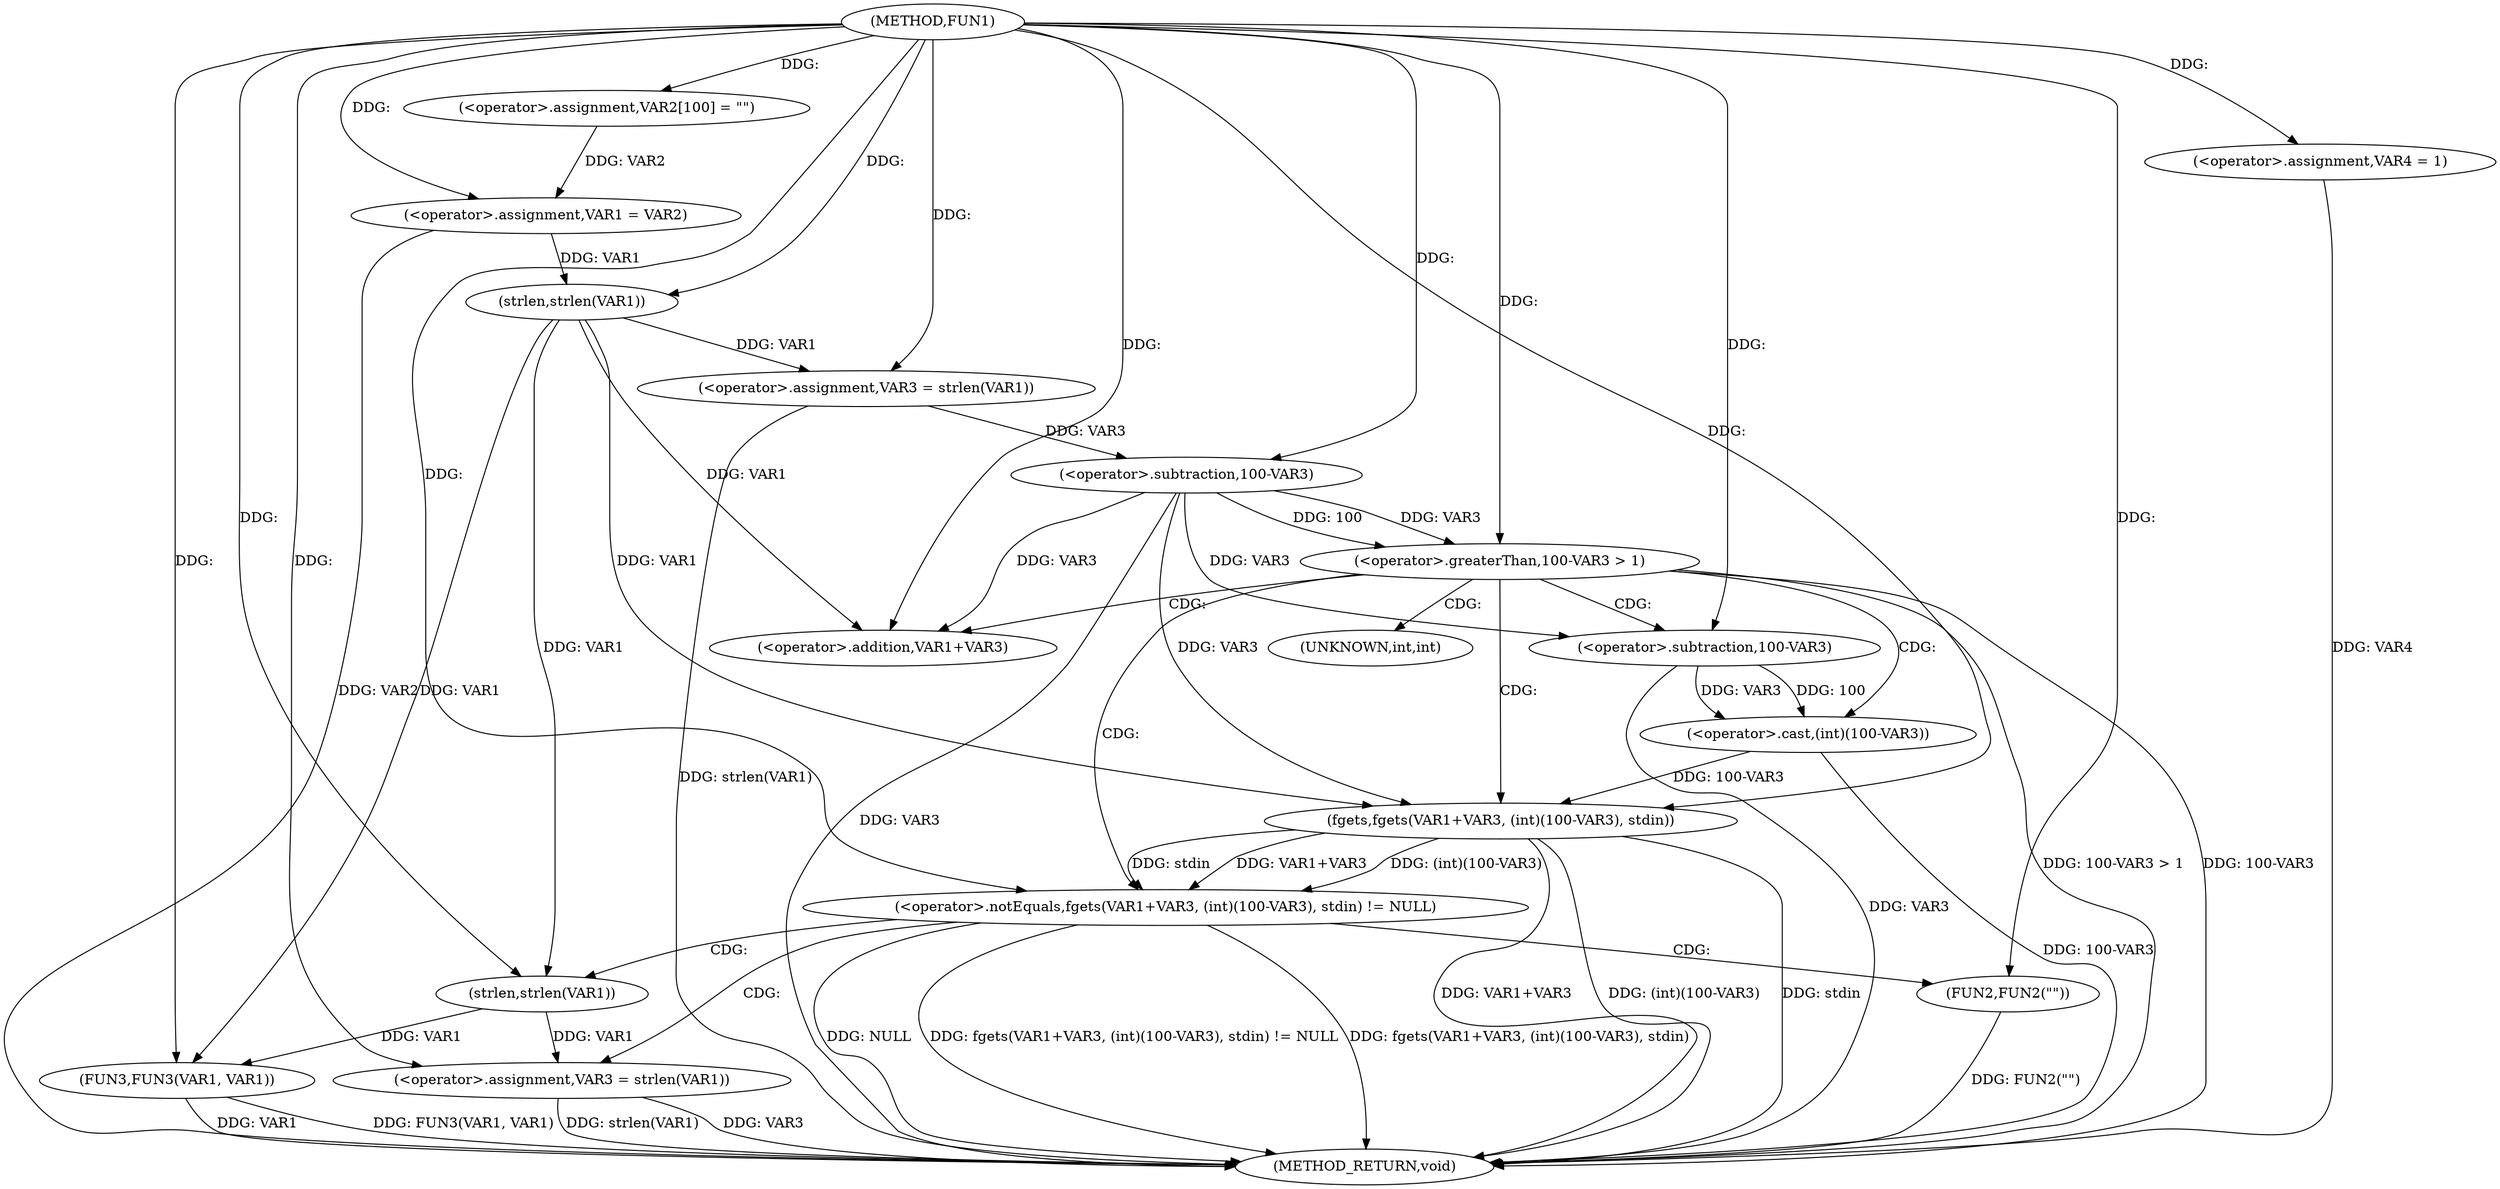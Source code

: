 digraph FUN1 {  
"1000100" [label = "(METHOD,FUN1)" ]
"1000152" [label = "(METHOD_RETURN,void)" ]
"1000104" [label = "(<operator>.assignment,VAR2[100] = \"\")" ]
"1000107" [label = "(<operator>.assignment,VAR1 = VAR2)" ]
"1000112" [label = "(<operator>.assignment,VAR3 = strlen(VAR1))" ]
"1000114" [label = "(strlen,strlen(VAR1))" ]
"1000117" [label = "(<operator>.greaterThan,100-VAR3 > 1)" ]
"1000118" [label = "(<operator>.subtraction,100-VAR3)" ]
"1000124" [label = "(<operator>.notEquals,fgets(VAR1+VAR3, (int)(100-VAR3), stdin) != NULL)" ]
"1000125" [label = "(fgets,fgets(VAR1+VAR3, (int)(100-VAR3), stdin))" ]
"1000126" [label = "(<operator>.addition,VAR1+VAR3)" ]
"1000129" [label = "(<operator>.cast,(int)(100-VAR3))" ]
"1000131" [label = "(<operator>.subtraction,100-VAR3)" ]
"1000137" [label = "(<operator>.assignment,VAR3 = strlen(VAR1))" ]
"1000139" [label = "(strlen,strlen(VAR1))" ]
"1000144" [label = "(FUN2,FUN2(\"\"))" ]
"1000146" [label = "(<operator>.assignment,VAR4 = 1)" ]
"1000149" [label = "(FUN3,FUN3(VAR1, VAR1))" ]
"1000130" [label = "(UNKNOWN,int,int)" ]
  "1000117" -> "1000152"  [ label = "DDG: 100-VAR3 > 1"] 
  "1000125" -> "1000152"  [ label = "DDG: VAR1+VAR3"] 
  "1000124" -> "1000152"  [ label = "DDG: fgets(VAR1+VAR3, (int)(100-VAR3), stdin)"] 
  "1000112" -> "1000152"  [ label = "DDG: strlen(VAR1)"] 
  "1000137" -> "1000152"  [ label = "DDG: strlen(VAR1)"] 
  "1000149" -> "1000152"  [ label = "DDG: FUN3(VAR1, VAR1)"] 
  "1000117" -> "1000152"  [ label = "DDG: 100-VAR3"] 
  "1000149" -> "1000152"  [ label = "DDG: VAR1"] 
  "1000137" -> "1000152"  [ label = "DDG: VAR3"] 
  "1000146" -> "1000152"  [ label = "DDG: VAR4"] 
  "1000125" -> "1000152"  [ label = "DDG: (int)(100-VAR3)"] 
  "1000144" -> "1000152"  [ label = "DDG: FUN2(\"\")"] 
  "1000125" -> "1000152"  [ label = "DDG: stdin"] 
  "1000131" -> "1000152"  [ label = "DDG: VAR3"] 
  "1000124" -> "1000152"  [ label = "DDG: NULL"] 
  "1000118" -> "1000152"  [ label = "DDG: VAR3"] 
  "1000107" -> "1000152"  [ label = "DDG: VAR2"] 
  "1000129" -> "1000152"  [ label = "DDG: 100-VAR3"] 
  "1000124" -> "1000152"  [ label = "DDG: fgets(VAR1+VAR3, (int)(100-VAR3), stdin) != NULL"] 
  "1000100" -> "1000104"  [ label = "DDG: "] 
  "1000104" -> "1000107"  [ label = "DDG: VAR2"] 
  "1000100" -> "1000107"  [ label = "DDG: "] 
  "1000114" -> "1000112"  [ label = "DDG: VAR1"] 
  "1000100" -> "1000112"  [ label = "DDG: "] 
  "1000107" -> "1000114"  [ label = "DDG: VAR1"] 
  "1000100" -> "1000114"  [ label = "DDG: "] 
  "1000118" -> "1000117"  [ label = "DDG: 100"] 
  "1000118" -> "1000117"  [ label = "DDG: VAR3"] 
  "1000100" -> "1000118"  [ label = "DDG: "] 
  "1000112" -> "1000118"  [ label = "DDG: VAR3"] 
  "1000100" -> "1000117"  [ label = "DDG: "] 
  "1000125" -> "1000124"  [ label = "DDG: VAR1+VAR3"] 
  "1000125" -> "1000124"  [ label = "DDG: (int)(100-VAR3)"] 
  "1000125" -> "1000124"  [ label = "DDG: stdin"] 
  "1000114" -> "1000125"  [ label = "DDG: VAR1"] 
  "1000100" -> "1000125"  [ label = "DDG: "] 
  "1000118" -> "1000125"  [ label = "DDG: VAR3"] 
  "1000114" -> "1000126"  [ label = "DDG: VAR1"] 
  "1000100" -> "1000126"  [ label = "DDG: "] 
  "1000118" -> "1000126"  [ label = "DDG: VAR3"] 
  "1000129" -> "1000125"  [ label = "DDG: 100-VAR3"] 
  "1000131" -> "1000129"  [ label = "DDG: 100"] 
  "1000131" -> "1000129"  [ label = "DDG: VAR3"] 
  "1000100" -> "1000131"  [ label = "DDG: "] 
  "1000118" -> "1000131"  [ label = "DDG: VAR3"] 
  "1000100" -> "1000124"  [ label = "DDG: "] 
  "1000139" -> "1000137"  [ label = "DDG: VAR1"] 
  "1000100" -> "1000137"  [ label = "DDG: "] 
  "1000100" -> "1000139"  [ label = "DDG: "] 
  "1000114" -> "1000139"  [ label = "DDG: VAR1"] 
  "1000100" -> "1000144"  [ label = "DDG: "] 
  "1000100" -> "1000146"  [ label = "DDG: "] 
  "1000139" -> "1000149"  [ label = "DDG: VAR1"] 
  "1000114" -> "1000149"  [ label = "DDG: VAR1"] 
  "1000100" -> "1000149"  [ label = "DDG: "] 
  "1000117" -> "1000129"  [ label = "CDG: "] 
  "1000117" -> "1000124"  [ label = "CDG: "] 
  "1000117" -> "1000125"  [ label = "CDG: "] 
  "1000117" -> "1000130"  [ label = "CDG: "] 
  "1000117" -> "1000131"  [ label = "CDG: "] 
  "1000117" -> "1000126"  [ label = "CDG: "] 
  "1000124" -> "1000137"  [ label = "CDG: "] 
  "1000124" -> "1000139"  [ label = "CDG: "] 
  "1000124" -> "1000144"  [ label = "CDG: "] 
}
